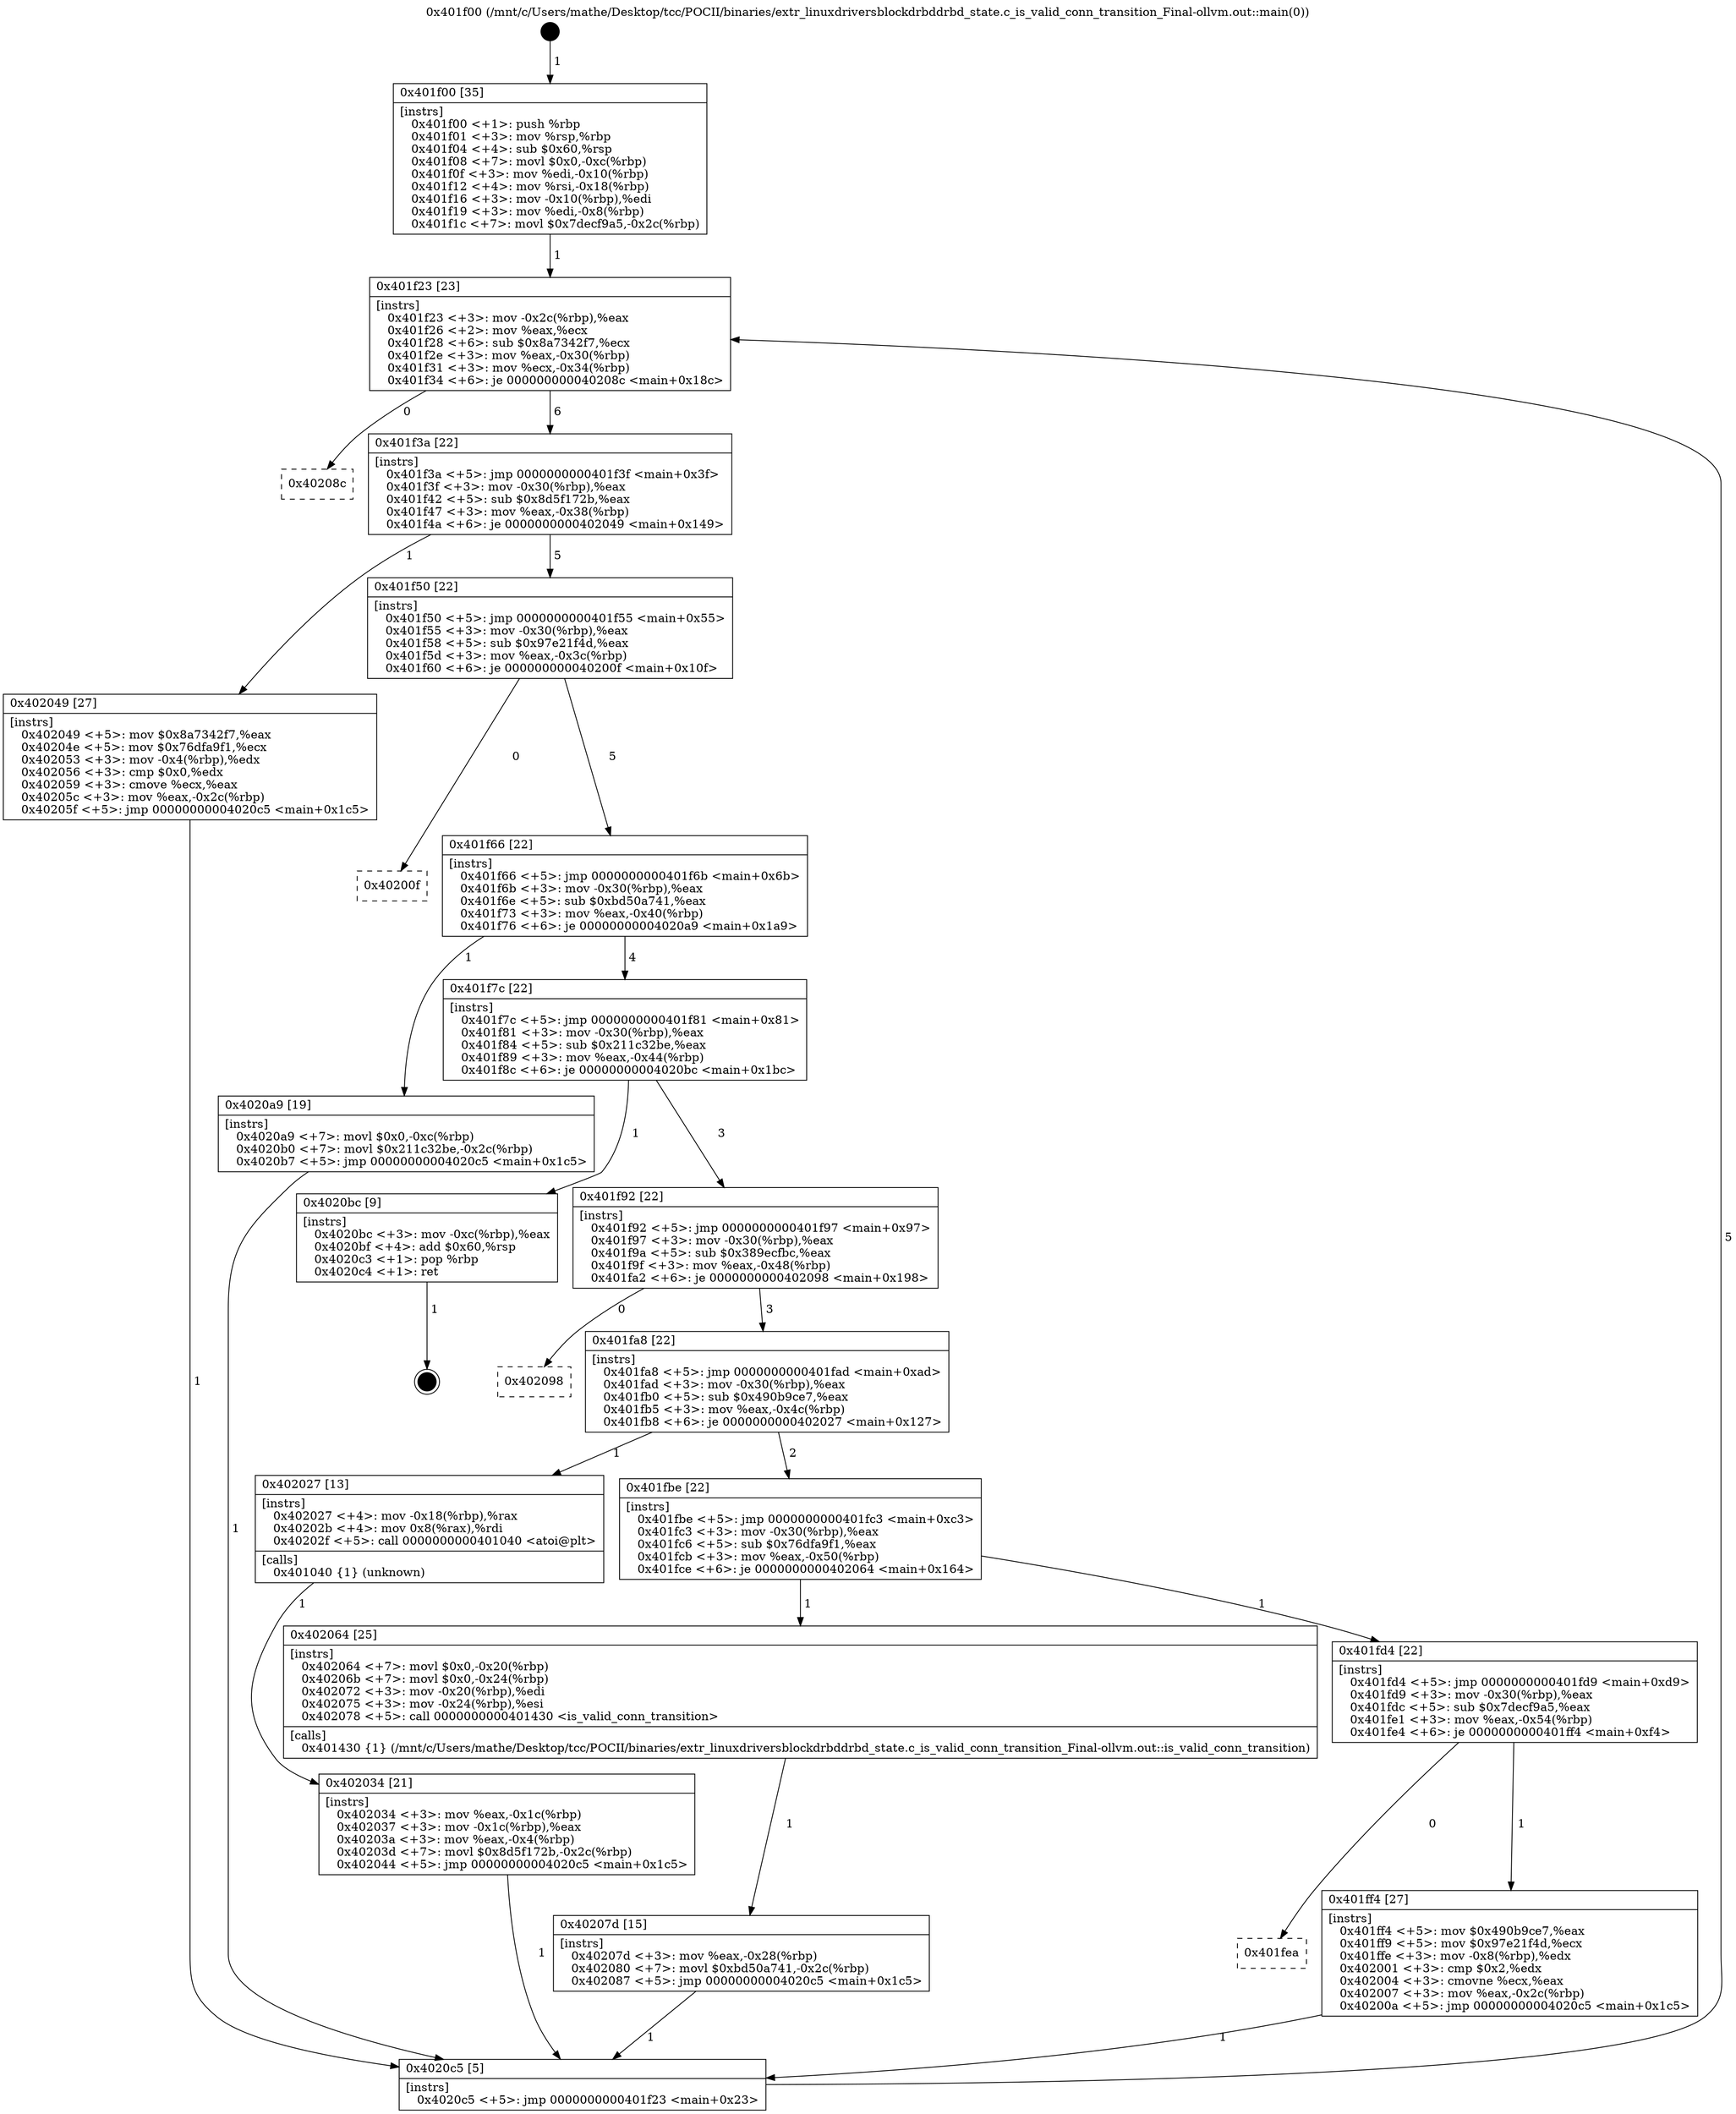 digraph "0x401f00" {
  label = "0x401f00 (/mnt/c/Users/mathe/Desktop/tcc/POCII/binaries/extr_linuxdriversblockdrbddrbd_state.c_is_valid_conn_transition_Final-ollvm.out::main(0))"
  labelloc = "t"
  node[shape=record]

  Entry [label="",width=0.3,height=0.3,shape=circle,fillcolor=black,style=filled]
  "0x401f23" [label="{
     0x401f23 [23]\l
     | [instrs]\l
     &nbsp;&nbsp;0x401f23 \<+3\>: mov -0x2c(%rbp),%eax\l
     &nbsp;&nbsp;0x401f26 \<+2\>: mov %eax,%ecx\l
     &nbsp;&nbsp;0x401f28 \<+6\>: sub $0x8a7342f7,%ecx\l
     &nbsp;&nbsp;0x401f2e \<+3\>: mov %eax,-0x30(%rbp)\l
     &nbsp;&nbsp;0x401f31 \<+3\>: mov %ecx,-0x34(%rbp)\l
     &nbsp;&nbsp;0x401f34 \<+6\>: je 000000000040208c \<main+0x18c\>\l
  }"]
  "0x40208c" [label="{
     0x40208c\l
  }", style=dashed]
  "0x401f3a" [label="{
     0x401f3a [22]\l
     | [instrs]\l
     &nbsp;&nbsp;0x401f3a \<+5\>: jmp 0000000000401f3f \<main+0x3f\>\l
     &nbsp;&nbsp;0x401f3f \<+3\>: mov -0x30(%rbp),%eax\l
     &nbsp;&nbsp;0x401f42 \<+5\>: sub $0x8d5f172b,%eax\l
     &nbsp;&nbsp;0x401f47 \<+3\>: mov %eax,-0x38(%rbp)\l
     &nbsp;&nbsp;0x401f4a \<+6\>: je 0000000000402049 \<main+0x149\>\l
  }"]
  Exit [label="",width=0.3,height=0.3,shape=circle,fillcolor=black,style=filled,peripheries=2]
  "0x402049" [label="{
     0x402049 [27]\l
     | [instrs]\l
     &nbsp;&nbsp;0x402049 \<+5\>: mov $0x8a7342f7,%eax\l
     &nbsp;&nbsp;0x40204e \<+5\>: mov $0x76dfa9f1,%ecx\l
     &nbsp;&nbsp;0x402053 \<+3\>: mov -0x4(%rbp),%edx\l
     &nbsp;&nbsp;0x402056 \<+3\>: cmp $0x0,%edx\l
     &nbsp;&nbsp;0x402059 \<+3\>: cmove %ecx,%eax\l
     &nbsp;&nbsp;0x40205c \<+3\>: mov %eax,-0x2c(%rbp)\l
     &nbsp;&nbsp;0x40205f \<+5\>: jmp 00000000004020c5 \<main+0x1c5\>\l
  }"]
  "0x401f50" [label="{
     0x401f50 [22]\l
     | [instrs]\l
     &nbsp;&nbsp;0x401f50 \<+5\>: jmp 0000000000401f55 \<main+0x55\>\l
     &nbsp;&nbsp;0x401f55 \<+3\>: mov -0x30(%rbp),%eax\l
     &nbsp;&nbsp;0x401f58 \<+5\>: sub $0x97e21f4d,%eax\l
     &nbsp;&nbsp;0x401f5d \<+3\>: mov %eax,-0x3c(%rbp)\l
     &nbsp;&nbsp;0x401f60 \<+6\>: je 000000000040200f \<main+0x10f\>\l
  }"]
  "0x40207d" [label="{
     0x40207d [15]\l
     | [instrs]\l
     &nbsp;&nbsp;0x40207d \<+3\>: mov %eax,-0x28(%rbp)\l
     &nbsp;&nbsp;0x402080 \<+7\>: movl $0xbd50a741,-0x2c(%rbp)\l
     &nbsp;&nbsp;0x402087 \<+5\>: jmp 00000000004020c5 \<main+0x1c5\>\l
  }"]
  "0x40200f" [label="{
     0x40200f\l
  }", style=dashed]
  "0x401f66" [label="{
     0x401f66 [22]\l
     | [instrs]\l
     &nbsp;&nbsp;0x401f66 \<+5\>: jmp 0000000000401f6b \<main+0x6b\>\l
     &nbsp;&nbsp;0x401f6b \<+3\>: mov -0x30(%rbp),%eax\l
     &nbsp;&nbsp;0x401f6e \<+5\>: sub $0xbd50a741,%eax\l
     &nbsp;&nbsp;0x401f73 \<+3\>: mov %eax,-0x40(%rbp)\l
     &nbsp;&nbsp;0x401f76 \<+6\>: je 00000000004020a9 \<main+0x1a9\>\l
  }"]
  "0x402034" [label="{
     0x402034 [21]\l
     | [instrs]\l
     &nbsp;&nbsp;0x402034 \<+3\>: mov %eax,-0x1c(%rbp)\l
     &nbsp;&nbsp;0x402037 \<+3\>: mov -0x1c(%rbp),%eax\l
     &nbsp;&nbsp;0x40203a \<+3\>: mov %eax,-0x4(%rbp)\l
     &nbsp;&nbsp;0x40203d \<+7\>: movl $0x8d5f172b,-0x2c(%rbp)\l
     &nbsp;&nbsp;0x402044 \<+5\>: jmp 00000000004020c5 \<main+0x1c5\>\l
  }"]
  "0x4020a9" [label="{
     0x4020a9 [19]\l
     | [instrs]\l
     &nbsp;&nbsp;0x4020a9 \<+7\>: movl $0x0,-0xc(%rbp)\l
     &nbsp;&nbsp;0x4020b0 \<+7\>: movl $0x211c32be,-0x2c(%rbp)\l
     &nbsp;&nbsp;0x4020b7 \<+5\>: jmp 00000000004020c5 \<main+0x1c5\>\l
  }"]
  "0x401f7c" [label="{
     0x401f7c [22]\l
     | [instrs]\l
     &nbsp;&nbsp;0x401f7c \<+5\>: jmp 0000000000401f81 \<main+0x81\>\l
     &nbsp;&nbsp;0x401f81 \<+3\>: mov -0x30(%rbp),%eax\l
     &nbsp;&nbsp;0x401f84 \<+5\>: sub $0x211c32be,%eax\l
     &nbsp;&nbsp;0x401f89 \<+3\>: mov %eax,-0x44(%rbp)\l
     &nbsp;&nbsp;0x401f8c \<+6\>: je 00000000004020bc \<main+0x1bc\>\l
  }"]
  "0x401f00" [label="{
     0x401f00 [35]\l
     | [instrs]\l
     &nbsp;&nbsp;0x401f00 \<+1\>: push %rbp\l
     &nbsp;&nbsp;0x401f01 \<+3\>: mov %rsp,%rbp\l
     &nbsp;&nbsp;0x401f04 \<+4\>: sub $0x60,%rsp\l
     &nbsp;&nbsp;0x401f08 \<+7\>: movl $0x0,-0xc(%rbp)\l
     &nbsp;&nbsp;0x401f0f \<+3\>: mov %edi,-0x10(%rbp)\l
     &nbsp;&nbsp;0x401f12 \<+4\>: mov %rsi,-0x18(%rbp)\l
     &nbsp;&nbsp;0x401f16 \<+3\>: mov -0x10(%rbp),%edi\l
     &nbsp;&nbsp;0x401f19 \<+3\>: mov %edi,-0x8(%rbp)\l
     &nbsp;&nbsp;0x401f1c \<+7\>: movl $0x7decf9a5,-0x2c(%rbp)\l
  }"]
  "0x4020bc" [label="{
     0x4020bc [9]\l
     | [instrs]\l
     &nbsp;&nbsp;0x4020bc \<+3\>: mov -0xc(%rbp),%eax\l
     &nbsp;&nbsp;0x4020bf \<+4\>: add $0x60,%rsp\l
     &nbsp;&nbsp;0x4020c3 \<+1\>: pop %rbp\l
     &nbsp;&nbsp;0x4020c4 \<+1\>: ret\l
  }"]
  "0x401f92" [label="{
     0x401f92 [22]\l
     | [instrs]\l
     &nbsp;&nbsp;0x401f92 \<+5\>: jmp 0000000000401f97 \<main+0x97\>\l
     &nbsp;&nbsp;0x401f97 \<+3\>: mov -0x30(%rbp),%eax\l
     &nbsp;&nbsp;0x401f9a \<+5\>: sub $0x389ecfbc,%eax\l
     &nbsp;&nbsp;0x401f9f \<+3\>: mov %eax,-0x48(%rbp)\l
     &nbsp;&nbsp;0x401fa2 \<+6\>: je 0000000000402098 \<main+0x198\>\l
  }"]
  "0x4020c5" [label="{
     0x4020c5 [5]\l
     | [instrs]\l
     &nbsp;&nbsp;0x4020c5 \<+5\>: jmp 0000000000401f23 \<main+0x23\>\l
  }"]
  "0x402098" [label="{
     0x402098\l
  }", style=dashed]
  "0x401fa8" [label="{
     0x401fa8 [22]\l
     | [instrs]\l
     &nbsp;&nbsp;0x401fa8 \<+5\>: jmp 0000000000401fad \<main+0xad\>\l
     &nbsp;&nbsp;0x401fad \<+3\>: mov -0x30(%rbp),%eax\l
     &nbsp;&nbsp;0x401fb0 \<+5\>: sub $0x490b9ce7,%eax\l
     &nbsp;&nbsp;0x401fb5 \<+3\>: mov %eax,-0x4c(%rbp)\l
     &nbsp;&nbsp;0x401fb8 \<+6\>: je 0000000000402027 \<main+0x127\>\l
  }"]
  "0x401fea" [label="{
     0x401fea\l
  }", style=dashed]
  "0x402027" [label="{
     0x402027 [13]\l
     | [instrs]\l
     &nbsp;&nbsp;0x402027 \<+4\>: mov -0x18(%rbp),%rax\l
     &nbsp;&nbsp;0x40202b \<+4\>: mov 0x8(%rax),%rdi\l
     &nbsp;&nbsp;0x40202f \<+5\>: call 0000000000401040 \<atoi@plt\>\l
     | [calls]\l
     &nbsp;&nbsp;0x401040 \{1\} (unknown)\l
  }"]
  "0x401fbe" [label="{
     0x401fbe [22]\l
     | [instrs]\l
     &nbsp;&nbsp;0x401fbe \<+5\>: jmp 0000000000401fc3 \<main+0xc3\>\l
     &nbsp;&nbsp;0x401fc3 \<+3\>: mov -0x30(%rbp),%eax\l
     &nbsp;&nbsp;0x401fc6 \<+5\>: sub $0x76dfa9f1,%eax\l
     &nbsp;&nbsp;0x401fcb \<+3\>: mov %eax,-0x50(%rbp)\l
     &nbsp;&nbsp;0x401fce \<+6\>: je 0000000000402064 \<main+0x164\>\l
  }"]
  "0x401ff4" [label="{
     0x401ff4 [27]\l
     | [instrs]\l
     &nbsp;&nbsp;0x401ff4 \<+5\>: mov $0x490b9ce7,%eax\l
     &nbsp;&nbsp;0x401ff9 \<+5\>: mov $0x97e21f4d,%ecx\l
     &nbsp;&nbsp;0x401ffe \<+3\>: mov -0x8(%rbp),%edx\l
     &nbsp;&nbsp;0x402001 \<+3\>: cmp $0x2,%edx\l
     &nbsp;&nbsp;0x402004 \<+3\>: cmovne %ecx,%eax\l
     &nbsp;&nbsp;0x402007 \<+3\>: mov %eax,-0x2c(%rbp)\l
     &nbsp;&nbsp;0x40200a \<+5\>: jmp 00000000004020c5 \<main+0x1c5\>\l
  }"]
  "0x402064" [label="{
     0x402064 [25]\l
     | [instrs]\l
     &nbsp;&nbsp;0x402064 \<+7\>: movl $0x0,-0x20(%rbp)\l
     &nbsp;&nbsp;0x40206b \<+7\>: movl $0x0,-0x24(%rbp)\l
     &nbsp;&nbsp;0x402072 \<+3\>: mov -0x20(%rbp),%edi\l
     &nbsp;&nbsp;0x402075 \<+3\>: mov -0x24(%rbp),%esi\l
     &nbsp;&nbsp;0x402078 \<+5\>: call 0000000000401430 \<is_valid_conn_transition\>\l
     | [calls]\l
     &nbsp;&nbsp;0x401430 \{1\} (/mnt/c/Users/mathe/Desktop/tcc/POCII/binaries/extr_linuxdriversblockdrbddrbd_state.c_is_valid_conn_transition_Final-ollvm.out::is_valid_conn_transition)\l
  }"]
  "0x401fd4" [label="{
     0x401fd4 [22]\l
     | [instrs]\l
     &nbsp;&nbsp;0x401fd4 \<+5\>: jmp 0000000000401fd9 \<main+0xd9\>\l
     &nbsp;&nbsp;0x401fd9 \<+3\>: mov -0x30(%rbp),%eax\l
     &nbsp;&nbsp;0x401fdc \<+5\>: sub $0x7decf9a5,%eax\l
     &nbsp;&nbsp;0x401fe1 \<+3\>: mov %eax,-0x54(%rbp)\l
     &nbsp;&nbsp;0x401fe4 \<+6\>: je 0000000000401ff4 \<main+0xf4\>\l
  }"]
  Entry -> "0x401f00" [label=" 1"]
  "0x401f23" -> "0x40208c" [label=" 0"]
  "0x401f23" -> "0x401f3a" [label=" 6"]
  "0x4020bc" -> Exit [label=" 1"]
  "0x401f3a" -> "0x402049" [label=" 1"]
  "0x401f3a" -> "0x401f50" [label=" 5"]
  "0x4020a9" -> "0x4020c5" [label=" 1"]
  "0x401f50" -> "0x40200f" [label=" 0"]
  "0x401f50" -> "0x401f66" [label=" 5"]
  "0x40207d" -> "0x4020c5" [label=" 1"]
  "0x401f66" -> "0x4020a9" [label=" 1"]
  "0x401f66" -> "0x401f7c" [label=" 4"]
  "0x402064" -> "0x40207d" [label=" 1"]
  "0x401f7c" -> "0x4020bc" [label=" 1"]
  "0x401f7c" -> "0x401f92" [label=" 3"]
  "0x402049" -> "0x4020c5" [label=" 1"]
  "0x401f92" -> "0x402098" [label=" 0"]
  "0x401f92" -> "0x401fa8" [label=" 3"]
  "0x402034" -> "0x4020c5" [label=" 1"]
  "0x401fa8" -> "0x402027" [label=" 1"]
  "0x401fa8" -> "0x401fbe" [label=" 2"]
  "0x402027" -> "0x402034" [label=" 1"]
  "0x401fbe" -> "0x402064" [label=" 1"]
  "0x401fbe" -> "0x401fd4" [label=" 1"]
  "0x4020c5" -> "0x401f23" [label=" 5"]
  "0x401fd4" -> "0x401ff4" [label=" 1"]
  "0x401fd4" -> "0x401fea" [label=" 0"]
  "0x401ff4" -> "0x4020c5" [label=" 1"]
  "0x401f00" -> "0x401f23" [label=" 1"]
}
